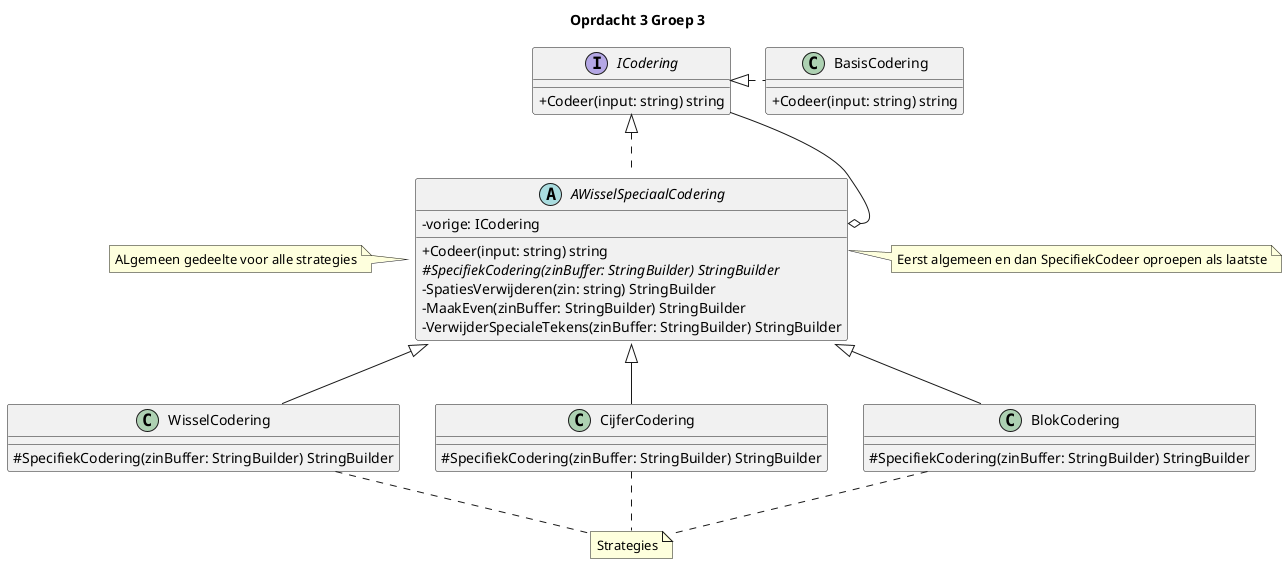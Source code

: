 @startuml GroepNr3

skinparam classAttributeIconSize 0

title Oprdacht 3 Groep 3

interface ICodering {
    + Codeer(input: string) string
}

note "Eerst algemeen en dan SpecifiekCodeer oproepen als laatste" as N1
note "ALgemeen gedeelte voor alle strategies" as N3
abstract class AWisselSpeciaalCodering {
    - vorige: ICodering
    + Codeer(input: string) string
    # {abstract} SpecifiekCodering(zinBuffer: StringBuilder) StringBuilder
    - SpatiesVerwijderen(zin: string) StringBuilder
    - MaakEven(zinBuffer: StringBuilder) StringBuilder
    - VerwijderSpecialeTekens(zinBuffer: StringBuilder) StringBuilder
}
AWisselSpeciaalCodering::Codeer .right. N1
AWisselSpeciaalCodering .left. N3

class WisselCodering {
    # SpecifiekCodering(zinBuffer: StringBuilder) StringBuilder
}

class CijferCodering {
    # SpecifiekCodering(zinBuffer: StringBuilder) StringBuilder
}

class BlokCodering {
    # SpecifiekCodering(zinBuffer: StringBuilder) StringBuilder
}

class BasisCodering {
    + Codeer(input: string) string
}


ICodering <|.. AWisselSpeciaalCodering

ICodering --o AWisselSpeciaalCodering::vorige

WisselCodering -up-|> AWisselSpeciaalCodering
CijferCodering -up-|> AWisselSpeciaalCodering
BlokCodering -up-|> AWisselSpeciaalCodering

ICodering <|.right. BasisCodering


note "Strategies" as N2

WisselCodering .. N2
CijferCodering .. N2
BlokCodering .. N2



@enduml